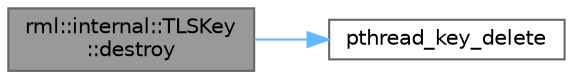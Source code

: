 digraph "rml::internal::TLSKey::destroy"
{
 // LATEX_PDF_SIZE
  bgcolor="transparent";
  edge [fontname=Helvetica,fontsize=10,labelfontname=Helvetica,labelfontsize=10];
  node [fontname=Helvetica,fontsize=10,shape=box,height=0.2,width=0.4];
  rankdir="LR";
  Node1 [id="Node000001",label="rml::internal::TLSKey\l::destroy",height=0.2,width=0.4,color="gray40", fillcolor="grey60", style="filled", fontcolor="black",tooltip=" "];
  Node1 -> Node2 [id="edge2_Node000001_Node000002",color="steelblue1",style="solid",tooltip=" "];
  Node2 [id="Node000002",label="pthread_key_delete",height=0.2,width=0.4,color="grey40", fillcolor="white", style="filled",URL="$pthread__minport__windows_8h.html#a20c3a19dc169f60d2b3df87499686ac2",tooltip=" "];
}
